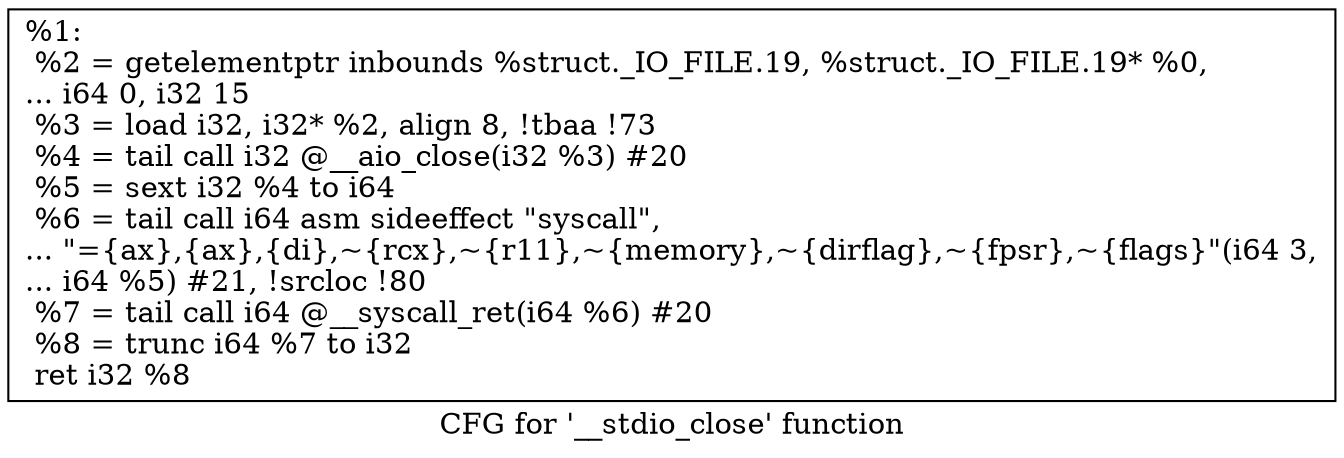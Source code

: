 digraph "CFG for '__stdio_close' function" {
	label="CFG for '__stdio_close' function";

	Node0x2353000 [shape=record,label="{%1:\l  %2 = getelementptr inbounds %struct._IO_FILE.19, %struct._IO_FILE.19* %0,\l... i64 0, i32 15\l  %3 = load i32, i32* %2, align 8, !tbaa !73\l  %4 = tail call i32 @__aio_close(i32 %3) #20\l  %5 = sext i32 %4 to i64\l  %6 = tail call i64 asm sideeffect \"syscall\",\l... \"=\{ax\},\{ax\},\{di\},~\{rcx\},~\{r11\},~\{memory\},~\{dirflag\},~\{fpsr\},~\{flags\}\"(i64 3,\l... i64 %5) #21, !srcloc !80\l  %7 = tail call i64 @__syscall_ret(i64 %6) #20\l  %8 = trunc i64 %7 to i32\l  ret i32 %8\l}"];
}
